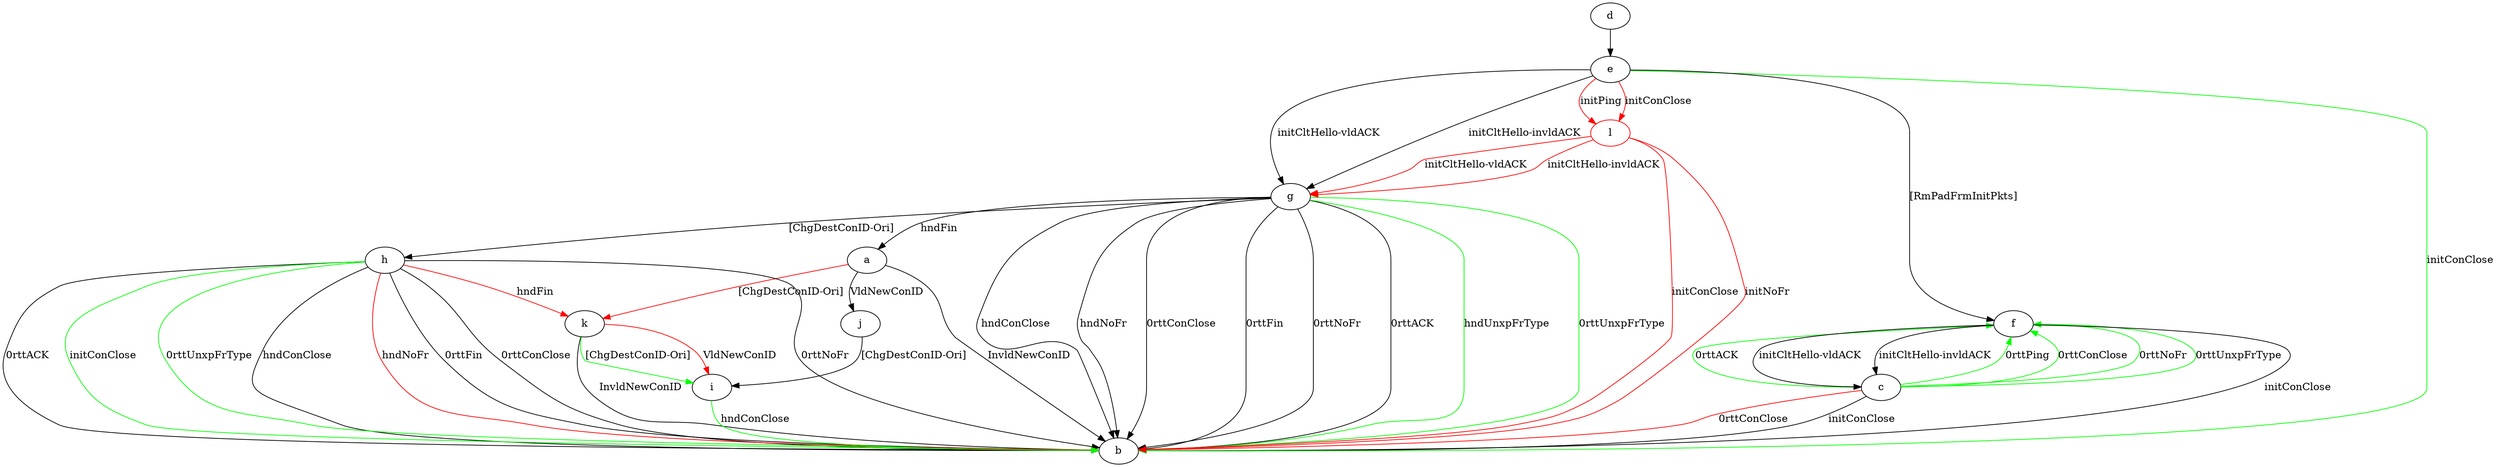 digraph "" {
	a -> b	[key=0,
		label="InvldNewConID "];
	a -> j	[key=0,
		label="VldNewConID "];
	a -> k	[key=0,
		color=red,
		label="[ChgDestConID-Ori] "];
	c -> b	[key=0,
		label="initConClose "];
	c -> b	[key=1,
		color=red,
		label="0rttConClose "];
	c -> f	[key=0,
		color=green,
		label="0rttPing "];
	c -> f	[key=1,
		color=green,
		label="0rttConClose "];
	c -> f	[key=2,
		color=green,
		label="0rttNoFr "];
	c -> f	[key=3,
		color=green,
		label="0rttUnxpFrType "];
	c -> f	[key=4,
		color=green,
		label="0rttACK "];
	d -> e	[key=0];
	e -> b	[key=0,
		color=green,
		label="initConClose "];
	e -> f	[key=0,
		label="[RmPadFrmInitPkts] "];
	e -> g	[key=0,
		label="initCltHello-vldACK "];
	e -> g	[key=1,
		label="initCltHello-invldACK "];
	l	[color=red];
	e -> l	[key=0,
		color=red,
		label="initPing "];
	e -> l	[key=1,
		color=red,
		label="initConClose "];
	f -> b	[key=0,
		label="initConClose "];
	f -> c	[key=0,
		label="initCltHello-vldACK "];
	f -> c	[key=1,
		label="initCltHello-invldACK "];
	g -> a	[key=0,
		label="hndFin "];
	g -> b	[key=0,
		label="hndConClose "];
	g -> b	[key=1,
		label="hndNoFr "];
	g -> b	[key=2,
		label="0rttConClose "];
	g -> b	[key=3,
		label="0rttFin "];
	g -> b	[key=4,
		label="0rttNoFr "];
	g -> b	[key=5,
		label="0rttACK "];
	g -> b	[key=6,
		color=green,
		label="hndUnxpFrType "];
	g -> b	[key=7,
		color=green,
		label="0rttUnxpFrType "];
	g -> h	[key=0,
		label="[ChgDestConID-Ori] "];
	h -> b	[key=0,
		label="hndConClose "];
	h -> b	[key=1,
		label="0rttConClose "];
	h -> b	[key=2,
		label="0rttFin "];
	h -> b	[key=3,
		label="0rttNoFr "];
	h -> b	[key=4,
		label="0rttACK "];
	h -> b	[key=5,
		color=green,
		label="initConClose "];
	h -> b	[key=6,
		color=green,
		label="0rttUnxpFrType "];
	h -> b	[key=7,
		color=red,
		label="hndNoFr "];
	h -> k	[key=0,
		color=red,
		label="hndFin "];
	i -> b	[key=0,
		color=green,
		label="hndConClose "];
	j -> i	[key=0,
		label="[ChgDestConID-Ori] "];
	k -> b	[key=0,
		label="InvldNewConID "];
	k -> i	[key=0,
		color=green,
		label="[ChgDestConID-Ori] "];
	k -> i	[key=1,
		color=red,
		label="VldNewConID "];
	l -> b	[key=0,
		color=red,
		label="initConClose "];
	l -> b	[key=1,
		color=red,
		label="initNoFr "];
	l -> g	[key=0,
		color=red,
		label="initCltHello-vldACK "];
	l -> g	[key=1,
		color=red,
		label="initCltHello-invldACK "];
}
